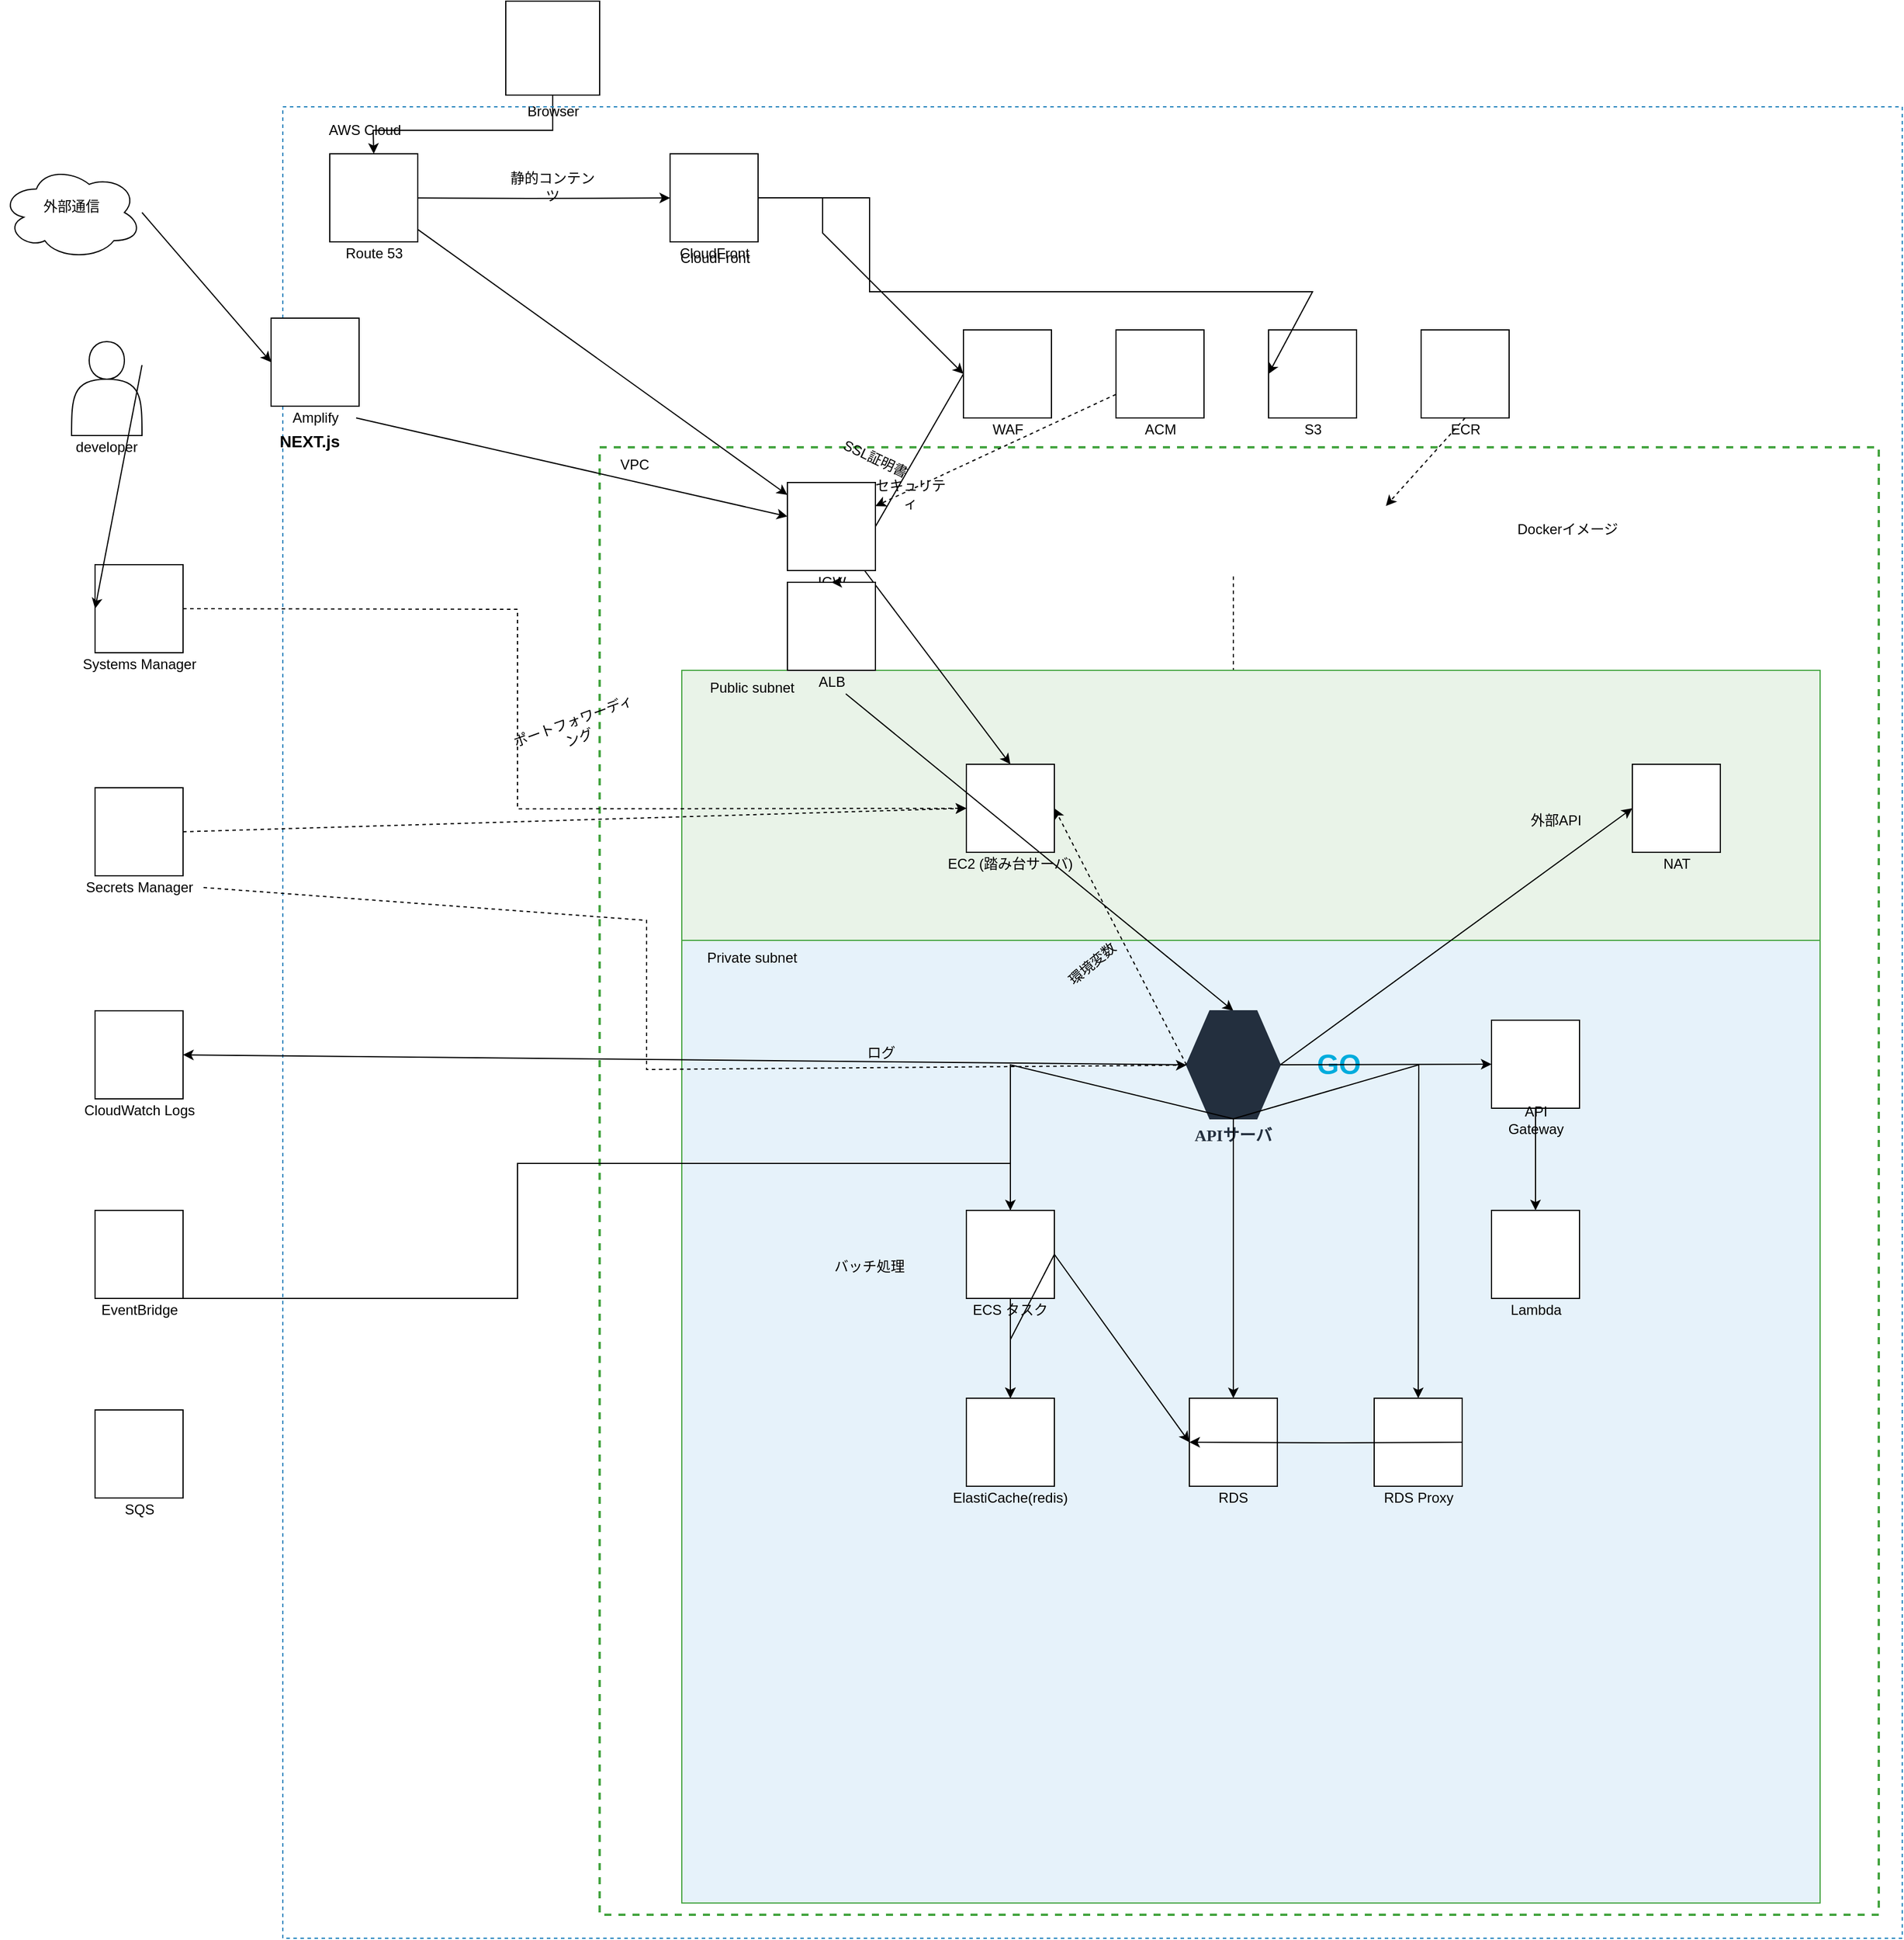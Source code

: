 <mxfile version="24.4.0" type="device">
  <diagram name="ページ1" id="IXcE3vL9v-C5q_3Iq_1a">
    <mxGraphModel dx="2720" dy="1638" grid="1" gridSize="10" guides="1" tooltips="1" connect="1" arrows="1" fold="1" page="1" pageScale="1" pageWidth="2000" pageHeight="1800" math="0" shadow="0">
      <root>
        <mxCell id="0" />
        <mxCell id="1" parent="0" />
        <mxCell id="2" value="Browser" style="shape=mxgraph.aws4.browser;labelPosition=center;align=center;verticalLabelPosition=bottom;verticalAlign=top;html=1;outlineConnect=0;" vertex="1" parent="1">
          <mxGeometry x="470" y="30" width="80" height="80" as="geometry" />
        </mxCell>
        <mxCell id="3" value="" style="shape=mxgraph.aws4.resource_icon;resIcon=mxgraph.aws4.route_53;labelPosition=center;align=center;verticalLabelPosition=bottom;verticalAlign=top;html=1;outlineConnect=0;" vertex="1" parent="1">
          <mxGeometry x="320" y="160" width="75" height="75" as="geometry" />
        </mxCell>
        <mxCell id="4" value="Route 53" style="text;html=1;strokeColor=none;fillColor=none;align=center;verticalAlign=middle;whiteSpace=wrap;rounded=0;" vertex="1" parent="1">
          <mxGeometry x="322.5" y="235" width="70" height="20" as="geometry" />
        </mxCell>
        <mxCell id="5" value="CloudFront" style="shape=mxgraph.aws4.resource_icon;resIcon=mxgraph.aws4.cloudfront;labelPosition=center;align=center;verticalLabelPosition=bottom;verticalAlign=top;html=1;outlineConnect=0;" vertex="1" parent="1">
          <mxGeometry x="610" y="160" width="75" height="75" as="geometry" />
        </mxCell>
        <mxCell id="6" value="CloudFront" style="text;html=1;strokeColor=none;fillColor=none;align=center;verticalAlign=middle;whiteSpace=wrap;rounded=0;" vertex="1" parent="1">
          <mxGeometry x="612.5" y="235" width="70" height="20" as="geometry" />
        </mxCell>
        <mxCell id="7" value="" style="endArrow=classic;html=1;rounded=0;entryX=0.5;entryY=0;entryDx=0;entryDy=0;" edge="1" parent="1" source="2" target="3">
          <mxGeometry width="50" height="50" relative="1" as="geometry">
            <mxPoint x="490" y="120" as="sourcePoint" />
            <mxPoint x="360" y="150" as="targetPoint" />
            <Array as="points">
              <mxPoint x="510" y="140" />
              <mxPoint x="357" y="140" />
            </Array>
          </mxGeometry>
        </mxCell>
        <mxCell id="8" value="静的コンテンツ" style="text;html=1;strokeColor=none;fillColor=none;align=center;verticalAlign=middle;whiteSpace=wrap;rounded=0;" vertex="1" parent="1">
          <mxGeometry x="470" y="177.5" width="80" height="20" as="geometry" />
        </mxCell>
        <mxCell id="9" value="" style="endArrow=classic;html=1;rounded=0;" edge="1" parent="1" source="3" target="61">
          <mxGeometry width="50" height="50" relative="1" as="geometry">
            <mxPoint x="380" y="200" as="sourcePoint" />
            <mxPoint x="490" y="320" as="targetPoint" />
          </mxGeometry>
        </mxCell>
        <mxCell id="10" value="" style="endArrow=classic;html=1;rounded=0;" edge="1" parent="1" source="3" target="5">
          <mxGeometry width="50" height="50" relative="1" as="geometry">
            <mxPoint x="395" y="197.5" as="sourcePoint" />
            <mxPoint x="507.5" y="337.5" as="targetPoint" />
            <Array as="points">
              <mxPoint x="490" y="198" />
            </Array>
          </mxGeometry>
        </mxCell>
        <mxCell id="11" value="" style="group;strokeColor=#147EBA;dashed=1;container=1;collapsible=0;" vertex="1" parent="1">
          <mxGeometry x="280" y="120" width="1380" height="1560" as="geometry" />
        </mxCell>
        <mxCell id="12" value="AWS Cloud" style="text;html=1;strokeColor=none;fillColor=none;align=center;verticalAlign=middle;whiteSpace=wrap;rounded=0;" vertex="1" parent="11">
          <mxGeometry x="30" y="10" width="80" height="20" as="geometry" />
        </mxCell>
        <mxCell id="13" value="" style="shape=mxgraph.aws4.resource_icon;resIcon=mxgraph.aws4.waf;labelPosition=center;align=center;verticalLabelPosition=bottom;verticalAlign=top;html=1;outlineConnect=0;" vertex="1" parent="11">
          <mxGeometry x="580" y="190" width="75" height="75" as="geometry" />
        </mxCell>
        <mxCell id="14" value="WAF" style="text;html=1;strokeColor=none;fillColor=none;align=center;verticalAlign=middle;whiteSpace=wrap;rounded=0;" vertex="1" parent="11">
          <mxGeometry x="582.5" y="265" width="70" height="20" as="geometry" />
        </mxCell>
        <mxCell id="15" value="" style="shape=mxgraph.aws4.resource_icon;resIcon=mxgraph.aws4.acm_certificate_manager;labelPosition=center;align=center;verticalLabelPosition=bottom;verticalAlign=top;html=1;outlineConnect=0;" vertex="1" parent="11">
          <mxGeometry x="710" y="190" width="75" height="75" as="geometry" />
        </mxCell>
        <mxCell id="16" value="ACM" style="text;html=1;strokeColor=none;fillColor=none;align=center;verticalAlign=middle;whiteSpace=wrap;rounded=0;" vertex="1" parent="11">
          <mxGeometry x="712.5" y="265" width="70" height="20" as="geometry" />
        </mxCell>
        <mxCell id="17" value="" style="shape=mxgraph.aws4.resource_icon;resIcon=mxgraph.aws4.s3;labelPosition=center;align=center;verticalLabelPosition=bottom;verticalAlign=top;html=1;outlineConnect=0;" vertex="1" parent="11">
          <mxGeometry x="840" y="190" width="75" height="75" as="geometry" />
        </mxCell>
        <mxCell id="18" value="S3" style="text;html=1;strokeColor=none;fillColor=none;align=center;verticalAlign=middle;whiteSpace=wrap;rounded=0;" vertex="1" parent="11">
          <mxGeometry x="842.5" y="265" width="70" height="20" as="geometry" />
        </mxCell>
        <mxCell id="19" value="" style="shape=mxgraph.aws4.resource_icon;resIcon=mxgraph.aws4.ecr;labelPosition=center;align=center;verticalLabelPosition=bottom;verticalAlign=top;html=1;outlineConnect=0;" vertex="1" parent="11">
          <mxGeometry x="970" y="190" width="75" height="75" as="geometry" />
        </mxCell>
        <mxCell id="20" value="ECR" style="text;html=1;strokeColor=none;fillColor=none;align=center;verticalAlign=middle;whiteSpace=wrap;rounded=0;" vertex="1" parent="11">
          <mxGeometry x="972.5" y="265" width="70" height="20" as="geometry" />
        </mxCell>
        <mxCell id="21" value="" style="endArrow=classic;html=1;rounded=0;exitX=1;exitY=0.5;exitDx=0;exitDy=0;" edge="1" parent="11" source="5">
          <mxGeometry width="50" height="50" relative="1" as="geometry">
            <mxPoint x="405" y="77.5" as="sourcePoint" />
            <mxPoint x="580" y="227.5" as="targetPoint" />
            <Array as="points">
              <mxPoint x="460" y="77.5" />
              <mxPoint x="460" y="107.5" />
            </Array>
          </mxGeometry>
        </mxCell>
        <mxCell id="22" value="" style="endArrow=classic;html=1;rounded=0;exitX=1;exitY=0.5;exitDx=0;exitDy=0;" edge="1" parent="11" source="5">
          <mxGeometry width="50" height="50" relative="1" as="geometry">
            <mxPoint x="405" y="77.5" as="sourcePoint" />
            <mxPoint x="840" y="227.5" as="targetPoint" />
            <Array as="points">
              <mxPoint x="500" y="77.5" />
              <mxPoint x="500" y="157.5" />
              <mxPoint x="877.5" y="157.5" />
            </Array>
          </mxGeometry>
        </mxCell>
        <mxCell id="23" value="" style="shape=rectangle;fillColor=none;strokeColor=#44A440;dashed=1;strokeWidth=2;" vertex="1" parent="11">
          <mxGeometry x="270" y="290" width="1090" height="1250" as="geometry" />
        </mxCell>
        <mxCell id="24" value="VPC" style="text;html=1;strokeColor=none;fillColor=none;align=center;verticalAlign=middle;whiteSpace=wrap;rounded=0;" vertex="1" parent="11">
          <mxGeometry x="280" y="295" width="40" height="20" as="geometry" />
        </mxCell>
        <mxCell id="25" value="" style="endArrow=classic;html=1;rounded=0;dashed=1;" edge="1" parent="11" source="15" target="61">
          <mxGeometry width="50" height="50" relative="1" as="geometry">
            <mxPoint x="470" y="190" as="sourcePoint" />
            <mxPoint x="467" y="386" as="targetPoint" />
          </mxGeometry>
        </mxCell>
        <mxCell id="26" value="SSL証明書" style="text;html=1;strokeColor=none;fillColor=none;align=center;verticalAlign=middle;whiteSpace=wrap;rounded=0;rotation=25;" vertex="1" parent="11">
          <mxGeometry x="460" y="290" width="90" height="20" as="geometry" />
        </mxCell>
        <mxCell id="27" value="セキュリティ" style="text;html=1;strokeColor=none;fillColor=none;align=center;verticalAlign=middle;whiteSpace=wrap;rounded=0;" vertex="1" parent="11">
          <mxGeometry x="500" y="320" width="70" height="20" as="geometry" />
        </mxCell>
        <mxCell id="28" value="" style="endArrow=none;html=1;rounded=0;exitX=1;exitY=0.5;exitDx=0;exitDy=0;entryX=0;entryY=0.5;entryDx=0;entryDy=0;" edge="1" parent="11" source="61" target="13">
          <mxGeometry width="50" height="50" relative="1" as="geometry">
            <mxPoint x="497.5" y="426.25" as="sourcePoint" />
            <mxPoint x="580" y="227.5" as="targetPoint" />
          </mxGeometry>
        </mxCell>
        <mxCell id="29" value="" style="shape=mxgraph.aws4.security_identity_and_compliance;labelPosition=center;align=center;verticalLabelPosition=bottom;verticalAlign=top;html=1;outlineConnect=0;" vertex="1" parent="11">
          <mxGeometry x="780" y="340" width="60" height="60" as="geometry" />
        </mxCell>
        <mxCell id="30" value="" style="shape=mxgraph.aws4.security_identity_and_compliance;labelPosition=center;align=center;verticalLabelPosition=bottom;verticalAlign=top;html=1;outlineConnect=0;" vertex="1" parent="11">
          <mxGeometry x="910" y="340" width="60" height="60" as="geometry" />
        </mxCell>
        <mxCell id="31" value="" style="endArrow=classic;html=1;rounded=0;dashed=1;exitX=0.5;exitY=1;exitDx=0;exitDy=0;entryX=0.5;entryY=0;entryDx=0;entryDy=0;" edge="1" parent="11" source="29" target="93">
          <mxGeometry width="50" height="50" relative="1" as="geometry">
            <mxPoint x="810" y="420" as="sourcePoint" />
            <mxPoint x="810" y="740" as="targetPoint" />
          </mxGeometry>
        </mxCell>
        <mxCell id="32" value="" style="endArrow=classic;html=1;rounded=0;dashed=1;exitX=0.5;exitY=1;exitDx=0;exitDy=0;entryX=0.5;entryY=0;entryDx=0;entryDy=0;" edge="1" parent="11" source="19" target="30">
          <mxGeometry width="50" height="50" relative="1" as="geometry">
            <mxPoint x="1007.5" y="265" as="sourcePoint" />
            <mxPoint x="940" y="340" as="targetPoint" />
          </mxGeometry>
        </mxCell>
        <mxCell id="33" value="Dockerイメージ" style="text;html=1;strokeColor=none;fillColor=none;align=center;verticalAlign=middle;whiteSpace=wrap;rounded=0;" vertex="1" parent="11">
          <mxGeometry x="1040" y="350" width="110" height="20" as="geometry" />
        </mxCell>
        <mxCell id="34" value="" style="shape=rectangle;fillColor=#E9F3E8;strokeColor=#44A440;strokeWidth=1;" vertex="1" parent="11">
          <mxGeometry x="340" y="480" width="970" height="230" as="geometry" />
        </mxCell>
        <mxCell id="35" value="Public subnet" style="text;html=1;strokeColor=none;fillColor=none;align=center;verticalAlign=middle;whiteSpace=wrap;rounded=0;" vertex="1" parent="11">
          <mxGeometry x="350" y="485" width="100" height="20" as="geometry" />
        </mxCell>
        <mxCell id="36" value="" style="shape=rectangle;fillColor=#E6F2FA;strokeColor=#44A440;strokeWidth=1;" vertex="1" parent="11">
          <mxGeometry x="340" y="710" width="970" height="820" as="geometry" />
        </mxCell>
        <mxCell id="37" value="Private subnet" style="text;html=1;strokeColor=none;fillColor=none;align=center;verticalAlign=middle;whiteSpace=wrap;rounded=0;" vertex="1" parent="11">
          <mxGeometry x="350" y="715" width="100" height="20" as="geometry" />
        </mxCell>
        <mxCell id="38" value="" style="shape=mxgraph.aws4.resource_icon;resIcon=mxgraph.aws4.ec2;labelPosition=center;align=center;verticalLabelPosition=bottom;verticalAlign=top;html=1;outlineConnect=0;" vertex="1" parent="11">
          <mxGeometry x="582.5" y="560" width="75" height="75" as="geometry" />
        </mxCell>
        <mxCell id="39" value="EC2 (踏み台サーバ)" style="text;html=1;strokeColor=none;fillColor=none;align=center;verticalAlign=middle;whiteSpace=wrap;rounded=0;" vertex="1" parent="11">
          <mxGeometry x="560" y="635" width="120" height="20" as="geometry" />
        </mxCell>
        <mxCell id="40" value="" style="endArrow=classic;html=1;rounded=0;entryX=0.5;entryY=0;entryDx=0;entryDy=0;" edge="1" parent="11" source="61" target="38">
          <mxGeometry width="50" height="50" relative="1" as="geometry">
            <mxPoint x="467.5" y="466.25" as="sourcePoint" />
            <mxPoint x="620" y="560" as="targetPoint" />
          </mxGeometry>
        </mxCell>
        <mxCell id="41" value="" style="shape=mxgraph.aws4.resource_icon;resIcon=mxgraph.aws4.nat_gateway;labelPosition=center;align=center;verticalLabelPosition=bottom;verticalAlign=top;html=1;outlineConnect=0;" vertex="1" parent="11">
          <mxGeometry x="1150" y="560" width="75" height="75" as="geometry" />
        </mxCell>
        <mxCell id="42" value="NAT" style="text;html=1;strokeColor=none;fillColor=none;align=center;verticalAlign=middle;whiteSpace=wrap;rounded=0;" vertex="1" parent="11">
          <mxGeometry x="1152.5" y="635" width="70" height="20" as="geometry" />
        </mxCell>
        <mxCell id="43" value="外部API" style="text;html=1;strokeColor=none;fillColor=none;align=center;verticalAlign=middle;whiteSpace=wrap;rounded=0;" vertex="1" parent="11">
          <mxGeometry x="1050" y="597.5" width="70" height="20" as="geometry" />
        </mxCell>
        <mxCell id="44" value="" style="shape=mxgraph.aws4.resource_icon;resIcon=mxgraph.aws4.systems_manager;labelPosition=center;align=center;verticalLabelPosition=bottom;verticalAlign=top;html=1;outlineConnect=0;" vertex="1" parent="11">
          <mxGeometry x="-160" y="390" width="75" height="75" as="geometry" />
        </mxCell>
        <mxCell id="45" value="Systems Manager" style="text;html=1;strokeColor=none;fillColor=none;align=center;verticalAlign=middle;whiteSpace=wrap;rounded=0;" vertex="1" parent="11">
          <mxGeometry x="-177.5" y="465" width="110" height="20" as="geometry" />
        </mxCell>
        <mxCell id="46" value="" style="shape=mxgraph.aws4.resource_icon;resIcon=mxgraph.aws4.secrets_manager;labelPosition=center;align=center;verticalLabelPosition=bottom;verticalAlign=top;html=1;outlineConnect=0;" vertex="1" parent="11">
          <mxGeometry x="-160" y="580" width="75" height="75" as="geometry" />
        </mxCell>
        <mxCell id="47" value="Secrets Manager" style="text;html=1;strokeColor=none;fillColor=none;align=center;verticalAlign=middle;whiteSpace=wrap;rounded=0;" vertex="1" parent="11">
          <mxGeometry x="-177.5" y="655" width="110" height="20" as="geometry" />
        </mxCell>
        <mxCell id="48" value="" style="endArrow=classic;html=1;rounded=0;dashed=1;exitX=1;exitY=0.5;exitDx=0;exitDy=0;entryX=0;entryY=0.5;entryDx=0;entryDy=0;" edge="1" parent="11" source="46" target="38">
          <mxGeometry width="50" height="50" relative="1" as="geometry">
            <mxPoint x="-75" y="617.5" as="sourcePoint" />
            <mxPoint x="582.5" y="597.5" as="targetPoint" />
          </mxGeometry>
        </mxCell>
        <mxCell id="49" value="ポートフォワーディング" style="text;html=1;strokeColor=none;fillColor=none;align=center;verticalAlign=middle;whiteSpace=wrap;rounded=0;rotation=-20;" vertex="1" parent="11">
          <mxGeometry x="190" y="520" width="120" height="20" as="geometry" />
        </mxCell>
        <mxCell id="50" value="" style="endArrow=classic;html=1;rounded=0;dashed=1;exitX=1;exitY=0.5;exitDx=0;exitDy=0;" edge="1" parent="11" source="44" target="38">
          <mxGeometry width="50" height="50" relative="1" as="geometry">
            <mxPoint x="-75" y="427.5" as="sourcePoint" />
            <mxPoint x="582.5" y="597.5" as="targetPoint" />
            <Array as="points">
              <mxPoint x="200" y="428" />
              <mxPoint x="200" y="598" />
            </Array>
          </mxGeometry>
        </mxCell>
        <mxCell id="51" value="" style="endArrow=classic;html=1;rounded=0;dashed=1;exitX=1;exitY=0.5;exitDx=0;exitDy=0;" edge="1" parent="11" source="47" target="93">
          <mxGeometry width="50" height="50" relative="1" as="geometry">
            <mxPoint x="-75" y="662.5" as="sourcePoint" />
            <mxPoint x="770" y="810" as="targetPoint" />
            <Array as="points">
              <mxPoint x="310" y="693" />
              <mxPoint x="310" y="820" />
            </Array>
          </mxGeometry>
        </mxCell>
        <mxCell id="52" value="" style="shape=mxgraph.aws4.resource_icon;resIcon=mxgraph.aws4.cloudwatch;labelPosition=center;align=center;verticalLabelPosition=bottom;verticalAlign=top;html=1;outlineConnect=0;" vertex="1" parent="11">
          <mxGeometry x="-160" y="770" width="75" height="75" as="geometry" />
        </mxCell>
        <mxCell id="53" value="CloudWatch Logs" style="text;html=1;strokeColor=none;fillColor=none;align=center;verticalAlign=middle;whiteSpace=wrap;rounded=0;" vertex="1" parent="11">
          <mxGeometry x="-177.5" y="845" width="110" height="20" as="geometry" />
        </mxCell>
        <mxCell id="54" value="" style="shape=mxgraph.aws4.resource_icon;resIcon=mxgraph.aws4.eventbridge;labelPosition=center;align=center;verticalLabelPosition=bottom;verticalAlign=top;html=1;outlineConnect=0;" vertex="1" parent="11">
          <mxGeometry x="-160" y="940" width="75" height="75" as="geometry" />
        </mxCell>
        <mxCell id="55" value="EventBridge" style="text;html=1;strokeColor=none;fillColor=none;align=center;verticalAlign=middle;whiteSpace=wrap;rounded=0;" vertex="1" parent="11">
          <mxGeometry x="-177.5" y="1015" width="110" height="20" as="geometry" />
        </mxCell>
        <mxCell id="56" value="" style="shape=mxgraph.aws4.resource_icon;resIcon=mxgraph.aws4.sqs;labelPosition=center;align=center;verticalLabelPosition=bottom;verticalAlign=top;html=1;outlineConnect=0;" vertex="1" parent="11">
          <mxGeometry x="-160" y="1110" width="75" height="75" as="geometry" />
        </mxCell>
        <mxCell id="57" value="SQS" style="text;html=1;strokeColor=none;fillColor=none;align=center;verticalAlign=middle;whiteSpace=wrap;rounded=0;" vertex="1" parent="11">
          <mxGeometry x="-142.5" y="1185" width="40" height="20" as="geometry" />
        </mxCell>
        <mxCell id="58" value="" style="shape=mxgraph.aws4.resource_icon;resIcon=mxgraph.aws4.amplify;labelPosition=center;align=center;verticalLabelPosition=bottom;verticalAlign=top;html=1;outlineConnect=0;" vertex="1" parent="11">
          <mxGeometry x="-10" y="180" width="75" height="75" as="geometry" />
        </mxCell>
        <mxCell id="59" value="Amplify" style="text;html=1;strokeColor=none;fillColor=none;align=center;verticalAlign=middle;whiteSpace=wrap;rounded=0;" vertex="1" parent="11">
          <mxGeometry x="-7.5" y="255" width="70" height="20" as="geometry" />
        </mxCell>
        <mxCell id="60" value="" style="endArrow=classic;html=1;rounded=0;exitX=1;exitY=0.5;exitDx=0;exitDy=0;" edge="1" parent="11" source="59" target="61">
          <mxGeometry width="50" height="50" relative="1" as="geometry">
            <mxPoint x="65" y="265" as="sourcePoint" />
            <mxPoint x="440" y="420" as="targetPoint" />
          </mxGeometry>
        </mxCell>
        <mxCell id="61" value="" style="shape=mxgraph.aws4.resource_icon;resIcon=mxgraph.aws4.internet_gateway;labelPosition=center;align=center;verticalLabelPosition=bottom;verticalAlign=top;html=1;outlineConnect=0;" vertex="1" parent="11">
          <mxGeometry x="430" y="320" width="75" height="75" as="geometry" />
        </mxCell>
        <mxCell id="62" value="IGW" style="text;html=1;strokeColor=none;fillColor=none;align=center;verticalAlign=middle;whiteSpace=wrap;rounded=0;" vertex="1" parent="11">
          <mxGeometry x="432.5" y="395" width="70" height="20" as="geometry" />
        </mxCell>
        <mxCell id="63" value="" style="shape=mxgraph.aws4.resource_icon;resIcon=mxgraph.aws4.application_load_balancer;labelPosition=center;align=center;verticalLabelPosition=bottom;verticalAlign=top;html=1;outlineConnect=0;" vertex="1" parent="11">
          <mxGeometry x="430" y="405" width="75" height="75" as="geometry" />
        </mxCell>
        <mxCell id="64" value="ALB" style="text;html=1;strokeColor=none;fillColor=none;align=center;verticalAlign=middle;whiteSpace=wrap;rounded=0;" vertex="1" parent="11">
          <mxGeometry x="432.5" y="480" width="70" height="20" as="geometry" />
        </mxCell>
        <mxCell id="65" value="" style="endArrow=classic;html=1;rounded=0;" edge="1" parent="11" source="62" target="63">
          <mxGeometry width="50" height="50" relative="1" as="geometry">
            <mxPoint x="467.5" y="405" as="sourcePoint" />
            <mxPoint x="467.5" y="415" as="targetPoint" />
          </mxGeometry>
        </mxCell>
        <mxCell id="66" value="" style="endArrow=classic;html=1;rounded=0;entryX=0.5;entryY=0;entryDx=0;entryDy=0;" edge="1" parent="11" source="64" target="93">
          <mxGeometry width="50" height="50" relative="1" as="geometry">
            <mxPoint x="467.5" y="490" as="sourcePoint" />
            <mxPoint x="810" y="770" as="targetPoint" />
          </mxGeometry>
        </mxCell>
        <mxCell id="93" value="APIサーバ" style="shape=hexagon;perimeter=hexagonPerimeter2;whiteSpace=wrap;html=1;size=0.25;labelPosition=center;align=center;verticalLabelPosition=bottom;verticalAlign=top;fontStyle=1;fontSize=14;fontColor=#232F3E;fillColor=#232F3E;strokeColor=#232F3E;gradientColor=none;fontFamily=Amazon Ember;aspect=fixed;points=[];resizable=0;movable=0;rotatable=0;cloneable=0;deletable=0;recursiveResize=0;allowArrows=0;connectable=0;expand=0;collapsible=0;editable=0;locked=0;" vertex="1" parent="11">
          <mxGeometry x="770" y="770" width="80" height="92" as="geometry" />
        </mxCell>
        <mxCell id="94" value="" style="endArrow=classic;html=1;rounded=0;dashed=1;exitX=0;exitY=0.5;exitDx=0;exitDy=0;entryX=1;entryY=0.5;entryDx=0;entryDy=0;" edge="1" parent="11" source="93" target="38">
          <mxGeometry width="50" height="50" relative="1" as="geometry">
            <mxPoint x="760" y="816" as="sourcePoint" />
            <mxPoint x="667.5" y="597.5" as="targetPoint" />
          </mxGeometry>
        </mxCell>
        <mxCell id="95" value="環境変数" style="text;html=1;strokeColor=none;fillColor=none;align=center;verticalAlign=middle;whiteSpace=wrap;rounded=0;rotation=-40;" vertex="1" parent="11">
          <mxGeometry x="650" y="720" width="80" height="20" as="geometry" />
        </mxCell>
        <mxCell id="96" value="" style="endArrow=classic;html=1;rounded=0;exitX=1;exitY=0.5;exitDx=0;exitDy=0;entryX=0;entryY=0.5;entryDx=0;entryDy=0;" edge="1" parent="11" source="93" target="41">
          <mxGeometry width="50" height="50" relative="1" as="geometry">
            <mxPoint x="860" y="816" as="sourcePoint" />
            <mxPoint x="1150" y="597.5" as="targetPoint" />
          </mxGeometry>
        </mxCell>
        <mxCell id="97" value="" style="endArrow=classic;html=1;rounded=0;exitX=0;exitY=0.5;exitDx=0;exitDy=0;entryX=1;entryY=0.5;entryDx=0;entryDy=0;" edge="1" parent="11" source="93" target="52">
          <mxGeometry width="50" height="50" relative="1" as="geometry">
            <mxPoint x="760" y="816" as="sourcePoint" />
            <mxPoint x="-75" y="807.5" as="targetPoint" />
          </mxGeometry>
        </mxCell>
        <mxCell id="98" value="ログ" style="text;html=1;strokeColor=none;fillColor=none;align=center;verticalAlign=middle;whiteSpace=wrap;rounded=0;" vertex="1" parent="11">
          <mxGeometry x="480" y="796" width="60" height="20" as="geometry" />
        </mxCell>
        <mxCell id="99" value="GO" style="text;html=1;strokeColor=none;fillColor=none;align=center;verticalAlign=middle;whiteSpace=wrap;rounded=0;fontSize=24;fontStyle=1;fontColor=#00ACDD;" vertex="1" parent="11">
          <mxGeometry x="870" y="796" width="60" height="40" as="geometry" />
        </mxCell>
        <mxCell id="100" value="" style="shape=mxgraph.aws4.resource_icon;resIcon=mxgraph.aws4.api_gateway;labelPosition=center;align=center;verticalLabelPosition=bottom;verticalAlign=top;html=1;outlineConnect=0;" vertex="1" parent="11">
          <mxGeometry x="1030" y="778" width="75" height="75" as="geometry" />
        </mxCell>
        <mxCell id="101" value="API Gateway" style="text;html=1;strokeColor=none;fillColor=none;align=center;verticalAlign=middle;whiteSpace=wrap;rounded=0;" vertex="1" parent="11">
          <mxGeometry x="1032.5" y="853" width="70" height="20" as="geometry" />
        </mxCell>
        <mxCell id="102" value="" style="endArrow=classic;html=1;rounded=0;exitX=1;exitY=0.5;exitDx=0;exitDy=0;entryX=0;entryY=0.5;entryDx=0;entryDy=0;" edge="1" parent="11" source="93" target="100">
          <mxGeometry width="50" height="50" relative="1" as="geometry">
            <mxPoint x="860" y="816" as="sourcePoint" />
            <mxPoint x="1030" y="815.5" as="targetPoint" />
          </mxGeometry>
        </mxCell>
        <mxCell id="103" value="" style="shape=mxgraph.aws4.resource_icon;resIcon=mxgraph.aws4.lambda;labelPosition=center;align=center;verticalLabelPosition=bottom;verticalAlign=top;html=1;outlineConnect=0;" vertex="1" parent="11">
          <mxGeometry x="1030" y="940" width="75" height="75" as="geometry" />
        </mxCell>
        <mxCell id="104" value="Lambda" style="text;html=1;strokeColor=none;fillColor=none;align=center;verticalAlign=middle;whiteSpace=wrap;rounded=0;" vertex="1" parent="11">
          <mxGeometry x="1032.5" y="1015" width="70" height="20" as="geometry" />
        </mxCell>
        <mxCell id="105" value="" style="endArrow=classic;html=1;rounded=0;exitX=0.5;exitY=1;exitDx=0;exitDy=0;entryX=0.5;entryY=0;entryDx=0;entryDy=0;" edge="1" parent="11" source="100" target="103">
          <mxGeometry width="50" height="50" relative="1" as="geometry">
            <mxPoint x="1067.5" y="863" as="sourcePoint" />
            <mxPoint x="1067.5" y="940" as="targetPoint" />
          </mxGeometry>
        </mxCell>
        <mxCell id="106" value="" style="shape=mxgraph.aws4.resource_icon;resIcon=mxgraph.aws4.rds;labelPosition=center;align=center;verticalLabelPosition=bottom;verticalAlign=top;html=1;outlineConnect=0;" vertex="1" parent="11">
          <mxGeometry x="772.5" y="1100" width="75" height="75" as="geometry" />
        </mxCell>
        <mxCell id="107" value="RDS" style="text;html=1;strokeColor=none;fillColor=none;align=center;verticalAlign=middle;whiteSpace=wrap;rounded=0;" vertex="1" parent="11">
          <mxGeometry x="775" y="1175" width="70" height="20" as="geometry" />
        </mxCell>
        <mxCell id="108" value="" style="shape=mxgraph.aws4.resource_icon;resIcon=mxgraph.aws4.rds_proxy;labelPosition=center;align=center;verticalLabelPosition=bottom;verticalAlign=top;html=1;outlineConnect=0;" vertex="1" parent="11">
          <mxGeometry x="930" y="1100" width="75" height="75" as="geometry" />
        </mxCell>
        <mxCell id="109" value="RDS Proxy" style="text;html=1;strokeColor=none;fillColor=none;align=center;verticalAlign=middle;whiteSpace=wrap;rounded=0;" vertex="1" parent="11">
          <mxGeometry x="932.5" y="1175" width="70" height="20" as="geometry" />
        </mxCell>
        <mxCell id="110" value="" style="endArrow=classic;html=1;rounded=0;exitX=0.5;exitY=1;exitDx=0;exitDy=0;" edge="1" parent="11" source="93" target="106">
          <mxGeometry width="50" height="50" relative="1" as="geometry">
            <mxPoint x="810" y="872" as="sourcePoint" />
            <mxPoint x="810" y="1100" as="targetPoint" />
          </mxGeometry>
        </mxCell>
        <mxCell id="111" value="" style="endArrow=classic;html=1;rounded=0;exitX=0.5;exitY=1;exitDx=0;exitDy=0;" edge="1" parent="11" source="93" target="108">
          <mxGeometry width="50" height="50" relative="1" as="geometry">
            <mxPoint x="810" y="872" as="sourcePoint" />
            <mxPoint x="967.5" y="1100" as="targetPoint" />
            <Array as="points">
              <mxPoint x="968" y="816" />
            </Array>
          </mxGeometry>
        </mxCell>
        <mxCell id="112" value="" style="endArrow=classic;html=1;rounded=0;exitX=1;exitY=0.5;exitDx=0;exitDy=0;entryX=0;entryY=0.5;entryDx=0;entryDy=0;" edge="1" parent="11" source="108" target="106">
          <mxGeometry width="50" height="50" relative="1" as="geometry">
            <mxPoint x="1015" y="1137.5" as="sourcePoint" />
            <mxPoint x="857.5" y="1137.5" as="targetPoint" />
            <Array as="points">
              <mxPoint x="890" y="1138" />
            </Array>
          </mxGeometry>
        </mxCell>
        <mxCell id="113" value="" style="shape=mxgraph.aws4.resource_icon;resIcon=mxgraph.aws4.elasticache;labelPosition=center;align=center;verticalLabelPosition=bottom;verticalAlign=top;html=1;outlineConnect=0;" vertex="1" parent="11">
          <mxGeometry x="582.5" y="1100" width="75" height="75" as="geometry" />
        </mxCell>
        <mxCell id="114" value="ElastiCache(redis)" style="text;html=1;strokeColor=none;fillColor=none;align=center;verticalAlign=middle;whiteSpace=wrap;rounded=0;" vertex="1" parent="11">
          <mxGeometry x="560" y="1175" width="120" height="20" as="geometry" />
        </mxCell>
        <mxCell id="115" value="" style="endArrow=classic;html=1;rounded=0;exitX=0.5;exitY=1;exitDx=0;exitDy=0;" edge="1" parent="11" source="93" target="113">
          <mxGeometry width="50" height="50" relative="1" as="geometry">
            <mxPoint x="810" y="872" as="sourcePoint" />
            <mxPoint x="620" y="1100" as="targetPoint" />
            <Array as="points">
              <mxPoint x="620" y="816" />
            </Array>
          </mxGeometry>
        </mxCell>
        <mxCell id="116" value="" style="shape=mxgraph.aws4.resource_icon;resIcon=mxgraph.aws4.ecs;labelPosition=center;align=center;verticalLabelPosition=bottom;verticalAlign=top;html=1;outlineConnect=0;" vertex="1" parent="11">
          <mxGeometry x="582.5" y="940" width="75" height="75" as="geometry" />
        </mxCell>
        <mxCell id="117" value="ECS タスク" style="text;html=1;strokeColor=none;fillColor=none;align=center;verticalAlign=middle;whiteSpace=wrap;rounded=0;" vertex="1" parent="11">
          <mxGeometry x="585" y="1015" width="70" height="20" as="geometry" />
        </mxCell>
        <mxCell id="118" value="バッチ処理" style="text;html=1;strokeColor=none;fillColor=none;align=center;verticalAlign=middle;whiteSpace=wrap;rounded=0;" vertex="1" parent="11">
          <mxGeometry x="460" y="977.5" width="80" height="20" as="geometry" />
        </mxCell>
        <mxCell id="119" value="" style="endArrow=classic;html=1;rounded=0;exitX=0.5;exitY=1;exitDx=0;exitDy=0;entryX=0.5;entryY=0;entryDx=0;entryDy=0;" edge="1" parent="11" source="54" target="116">
          <mxGeometry width="50" height="50" relative="1" as="geometry">
            <mxPoint x="-122.5" y="1025" as="sourcePoint" />
            <mxPoint x="620" y="940" as="targetPoint" />
            <Array as="points">
              <mxPoint x="200" y="1015" />
              <mxPoint x="200" y="900" />
              <mxPoint x="620" y="900" />
            </Array>
          </mxGeometry>
        </mxCell>
        <mxCell id="120" value="" style="endArrow=classic;html=1;rounded=0;exitX=1;exitY=0.5;exitDx=0;exitDy=0;entryX=0;entryY=0.5;entryDx=0;entryDy=0;" edge="1" parent="11" source="116" target="106">
          <mxGeometry width="50" height="50" relative="1" as="geometry">
            <mxPoint x="667.5" y="977.5" as="sourcePoint" />
            <mxPoint x="772.5" y="1137.5" as="targetPoint" />
          </mxGeometry>
        </mxCell>
        <mxCell id="121" value="" style="endArrow=classic;html=1;rounded=0;exitX=1;exitY=0.5;exitDx=0;exitDy=0;" edge="1" parent="11" source="116" target="113">
          <mxGeometry width="50" height="50" relative="1" as="geometry">
            <mxPoint x="667.5" y="977.5" as="sourcePoint" />
            <mxPoint x="620" y="1100" as="targetPoint" />
            <Array as="points">
              <mxPoint x="620" y="1050" />
            </Array>
          </mxGeometry>
        </mxCell>
        <mxCell id="122" value="NEXT.js" style="text;html=1;strokeColor=none;fillColor=none;align=center;verticalAlign=middle;whiteSpace=wrap;rounded=0;fontStyle=1;fontSize=14;" vertex="1" parent="11">
          <mxGeometry x="-12.5" y="275" width="70" height="20" as="geometry" />
        </mxCell>
        <mxCell id="123" value="" style="shape=actor;whiteSpace=wrap;html=1;labelPosition=center;verticalLabelPosition=bottom;align=center;verticalAlign=top;" vertex="1" parent="1">
          <mxGeometry x="100" y="320" width="60" height="80" as="geometry" />
        </mxCell>
        <mxCell id="124" value="developer" style="text;html=1;strokeColor=none;fillColor=none;align=center;verticalAlign=middle;whiteSpace=wrap;rounded=0;" vertex="1" parent="1">
          <mxGeometry x="95" y="400" width="70" height="20" as="geometry" />
        </mxCell>
        <mxCell id="125" value="" style="endArrow=classic;html=1;rounded=0;exitX=1;exitY=0.25;exitDx=0;exitDy=0;entryX=0;entryY=0.5;entryDx=0;entryDy=0;" edge="1" parent="1" source="123" target="44">
          <mxGeometry width="50" height="50" relative="1" as="geometry">
            <mxPoint x="170" y="350" as="sourcePoint" />
            <mxPoint x="142.5" y="547.5" as="targetPoint" />
          </mxGeometry>
        </mxCell>
        <mxCell id="126" value="" style="shape=cloud;whiteSpace=wrap;html=1;" vertex="1" parent="1">
          <mxGeometry x="40" y="170" width="120" height="80" as="geometry" />
        </mxCell>
        <mxCell id="127" value="外部通信" style="text;html=1;strokeColor=none;fillColor=none;align=center;verticalAlign=middle;whiteSpace=wrap;rounded=0;" vertex="1" parent="1">
          <mxGeometry x="65" y="195" width="70" height="20" as="geometry" />
        </mxCell>
        <mxCell id="128" value="" style="endArrow=classic;html=1;rounded=0;exitX=1;exitY=0.5;exitDx=0;exitDy=0;entryX=0;entryY=0.5;entryDx=0;entryDy=0;" edge="1" parent="1" source="126" target="58">
          <mxGeometry width="50" height="50" relative="1" as="geometry">
            <mxPoint x="170" y="210" as="sourcePoint" />
            <mxPoint x="270" y="337.5" as="targetPoint" />
          </mxGeometry>
        </mxCell>
      </root>
    </mxGraphModel>
  </diagram>
</mxfile>
